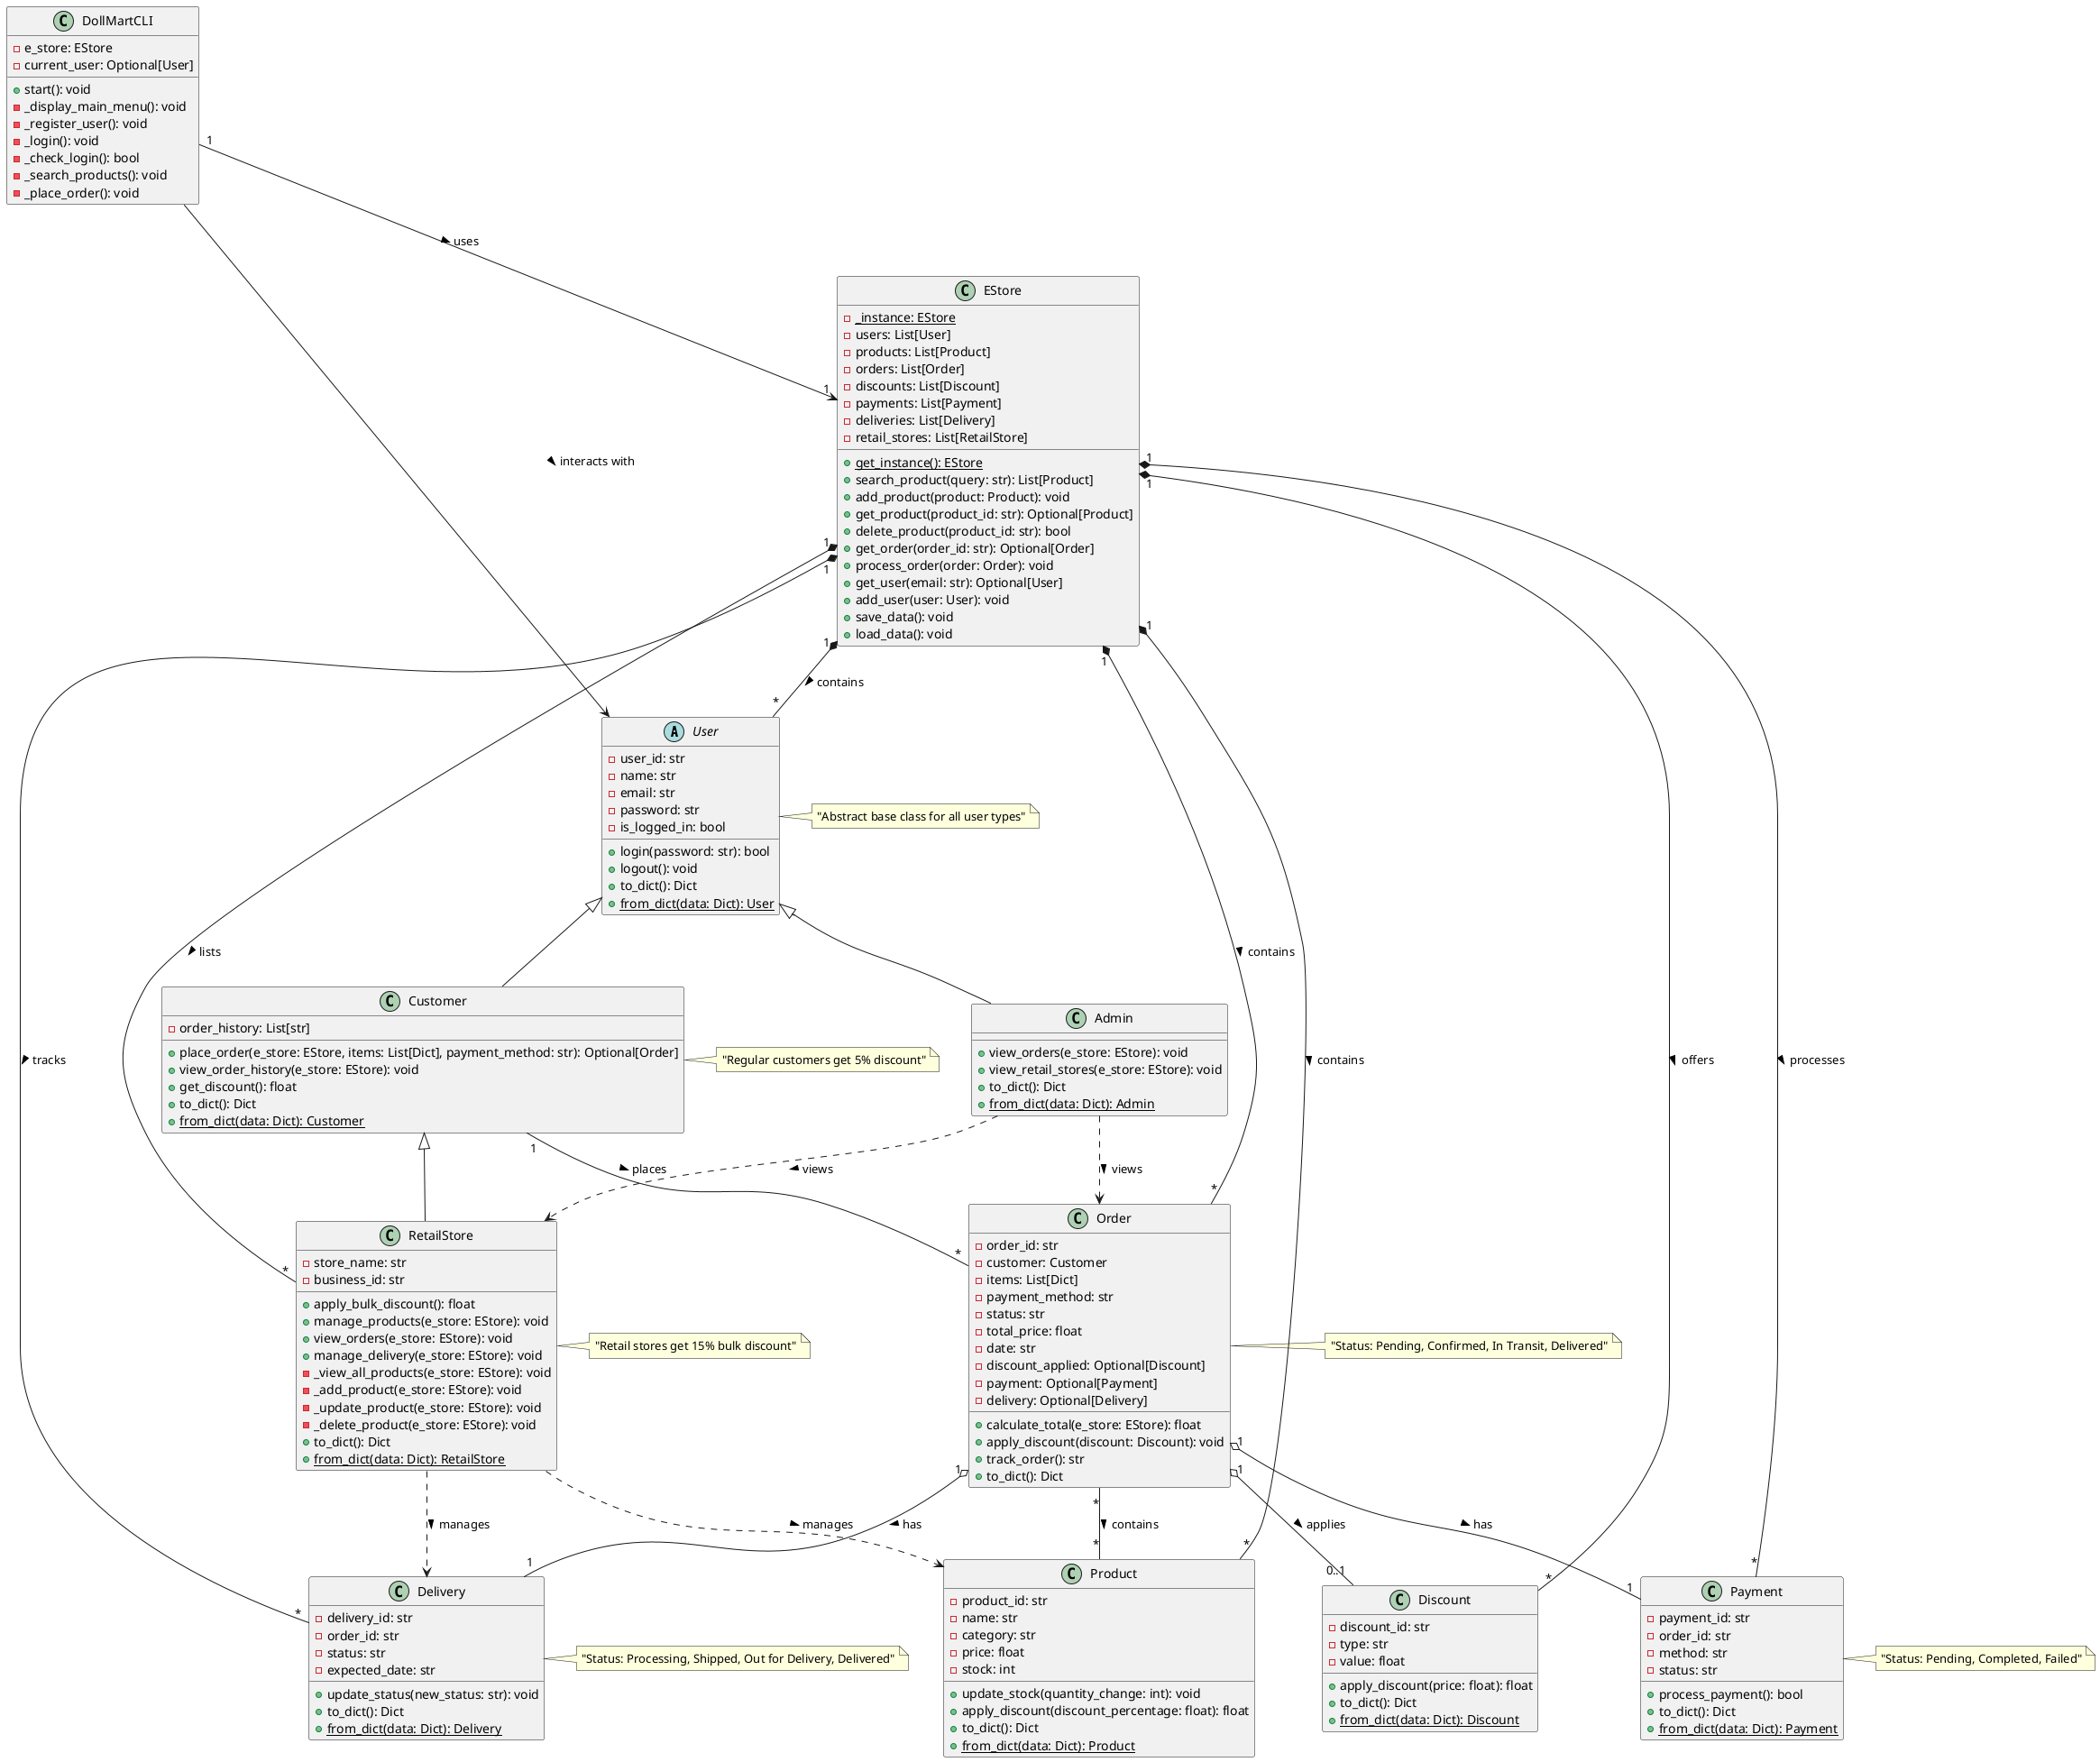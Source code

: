 @startuml DollMart E-Commerce System

' Base User class
abstract class User {
  - user_id: str
  - name: str
  - email: str
  - password: str
  - is_logged_in: bool
  + login(password: str): bool
  + logout(): void
  + to_dict(): Dict
  + {static} from_dict(data: Dict): User
}

' Customer class
class Customer {
  - order_history: List[str]
  + place_order(e_store: EStore, items: List[Dict], payment_method: str): Optional[Order]
  + view_order_history(e_store: EStore): void
  + get_discount(): float
  + to_dict(): Dict
  + {static} from_dict(data: Dict): Customer
}

' RetailStore class
class RetailStore {
  - store_name: str
  - business_id: str
  + apply_bulk_discount(): float
  + manage_products(e_store: EStore): void
  + view_orders(e_store: EStore): void
  + manage_delivery(e_store: EStore): void
  - _view_all_products(e_store: EStore): void
  - _add_product(e_store: EStore): void
  - _update_product(e_store: EStore): void
  - _delete_product(e_store: EStore): void
  + to_dict(): Dict
  + {static} from_dict(data: Dict): RetailStore
}

' Admin class
class Admin {
  + view_orders(e_store: EStore): void
  + view_retail_stores(e_store: EStore): void
  + to_dict(): Dict
  + {static} from_dict(data: Dict): Admin
}

' Product class
class Product {
  - product_id: str
  - name: str
  - category: str
  - price: float
  - stock: int
  + update_stock(quantity_change: int): void
  + apply_discount(discount_percentage: float): float
  + to_dict(): Dict
  + {static} from_dict(data: Dict): Product
}

' Order class
class Order {
  - order_id: str
  - customer: Customer
  - items: List[Dict]
  - payment_method: str
  - status: str
  - total_price: float
  - date: str
  - discount_applied: Optional[Discount]
  - payment: Optional[Payment]
  - delivery: Optional[Delivery]
  + calculate_total(e_store: EStore): float
  + apply_discount(discount: Discount): void
  + track_order(): str
  + to_dict(): Dict
}

' Payment class
class Payment {
  - payment_id: str
  - order_id: str
  - method: str
  - status: str
  + process_payment(): bool
  + to_dict(): Dict
  + {static} from_dict(data: Dict): Payment
}

' Delivery class
class Delivery {
  - delivery_id: str
  - order_id: str
  - status: str
  - expected_date: str
  + update_status(new_status: str): void
  + to_dict(): Dict
  + {static} from_dict(data: Dict): Delivery
}

' Discount class
class Discount {
  - discount_id: str
  - type: str
  - value: float
  + apply_discount(price: float): float
  + to_dict(): Dict
  + {static} from_dict(data: Dict): Discount
}

' EStore singleton class
class EStore {
  - {static} _instance: EStore
  - users: List[User]
  - products: List[Product]
  - orders: List[Order]
  - discounts: List[Discount]
  - payments: List[Payment]
  - deliveries: List[Delivery]
  - retail_stores: List[RetailStore]
  + {static} get_instance(): EStore
  + search_product(query: str): List[Product]
  + add_product(product: Product): void
  + get_product(product_id: str): Optional[Product]
  + delete_product(product_id: str): bool
  + get_order(order_id: str): Optional[Order]
  + process_order(order: Order): void
  + get_user(email: str): Optional[User]
  + add_user(user: User): void
  + save_data(): void
  + load_data(): void
}

' CLI interface
class DollMartCLI {
  - e_store: EStore
  - current_user: Optional[User]
  + start(): void
  - _display_main_menu(): void
  - _register_user(): void
  - _login(): void
  - _check_login(): bool
  - _search_products(): void
  - _place_order(): void
}

' Define inheritance relationships
User <|-- Customer
Customer <|-- RetailStore
User <|-- Admin

' Define associations and dependencies
Customer "1" -- "*" Order: places >
RetailStore ..> Product: manages >
RetailStore ..> Delivery: manages >
Admin ..> Order: views >
Admin ..> RetailStore: views >

' Define compositions
EStore "1" *-- "*" Product: contains >
EStore "1" *-- "*" User: contains >
EStore "1" *-- "*" Order: contains >
EStore "1" *-- "*" Payment: processes >
EStore "1" *-- "*" Delivery: tracks >
EStore "1" *-- "*" Discount: offers >
EStore "1" *-- "*" RetailStore: lists >

' Define aggregations
Order "1" o-- "1" Payment: has >
Order "1" o-- "1" Delivery: has >
Order "1" o-- "0..1" Discount: applies >

' Define many-to-many relationships
Order "*" -- "*" Product: contains >

' Define usage relationships
DollMartCLI "1" --> "1" EStore: uses >
DollMartCLI --> User: interacts with >

' Add important notes

note right of User: "Abstract base class for all user types"
note right of Customer: "Regular customers get 5% discount"
note right of RetailStore: "Retail stores get 15% bulk discount"
note right of Order: "Status: Pending, Confirmed, In Transit, Delivered"
note right of Payment: "Status: Pending, Completed, Failed"
note right of Delivery: "Status: Processing, Shipped, Out for Delivery, Delivered"

@enduml
